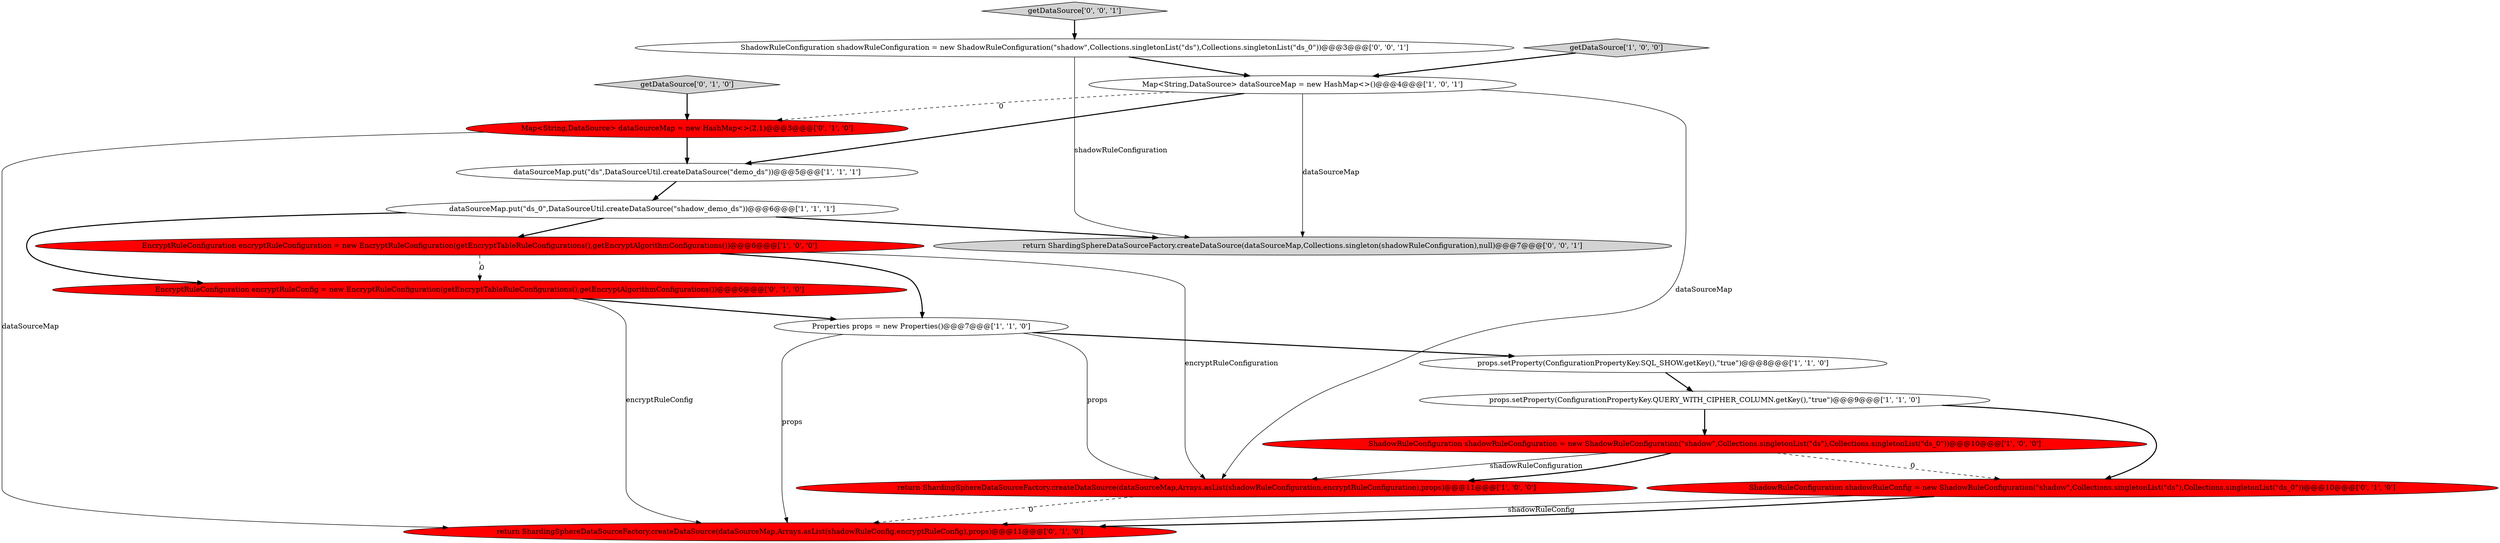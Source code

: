 digraph {
4 [style = filled, label = "getDataSource['1', '0', '0']", fillcolor = lightgray, shape = diamond image = "AAA0AAABBB1BBB"];
10 [style = filled, label = "EncryptRuleConfiguration encryptRuleConfig = new EncryptRuleConfiguration(getEncryptTableRuleConfigurations(),getEncryptAlgorithmConfigurations())@@@6@@@['0', '1', '0']", fillcolor = red, shape = ellipse image = "AAA1AAABBB2BBB"];
12 [style = filled, label = "return ShardingSphereDataSourceFactory.createDataSource(dataSourceMap,Arrays.asList(shadowRuleConfig,encryptRuleConfig),props)@@@11@@@['0', '1', '0']", fillcolor = red, shape = ellipse image = "AAA1AAABBB2BBB"];
11 [style = filled, label = "getDataSource['0', '1', '0']", fillcolor = lightgray, shape = diamond image = "AAA0AAABBB2BBB"];
14 [style = filled, label = "Map<String,DataSource> dataSourceMap = new HashMap<>(2,1)@@@3@@@['0', '1', '0']", fillcolor = red, shape = ellipse image = "AAA1AAABBB2BBB"];
9 [style = filled, label = "Map<String,DataSource> dataSourceMap = new HashMap<>()@@@4@@@['1', '0', '1']", fillcolor = white, shape = ellipse image = "AAA0AAABBB1BBB"];
0 [style = filled, label = "Properties props = new Properties()@@@7@@@['1', '1', '0']", fillcolor = white, shape = ellipse image = "AAA0AAABBB1BBB"];
5 [style = filled, label = "return ShardingSphereDataSourceFactory.createDataSource(dataSourceMap,Arrays.asList(shadowRuleConfiguration,encryptRuleConfiguration),props)@@@11@@@['1', '0', '0']", fillcolor = red, shape = ellipse image = "AAA1AAABBB1BBB"];
1 [style = filled, label = "props.setProperty(ConfigurationPropertyKey.SQL_SHOW.getKey(),\"true\")@@@8@@@['1', '1', '0']", fillcolor = white, shape = ellipse image = "AAA0AAABBB1BBB"];
13 [style = filled, label = "ShadowRuleConfiguration shadowRuleConfig = new ShadowRuleConfiguration(\"shadow\",Collections.singletonList(\"ds\"),Collections.singletonList(\"ds_0\"))@@@10@@@['0', '1', '0']", fillcolor = red, shape = ellipse image = "AAA1AAABBB2BBB"];
8 [style = filled, label = "props.setProperty(ConfigurationPropertyKey.QUERY_WITH_CIPHER_COLUMN.getKey(),\"true\")@@@9@@@['1', '1', '0']", fillcolor = white, shape = ellipse image = "AAA0AAABBB1BBB"];
6 [style = filled, label = "dataSourceMap.put(\"ds\",DataSourceUtil.createDataSource(\"demo_ds\"))@@@5@@@['1', '1', '1']", fillcolor = white, shape = ellipse image = "AAA0AAABBB1BBB"];
7 [style = filled, label = "EncryptRuleConfiguration encryptRuleConfiguration = new EncryptRuleConfiguration(getEncryptTableRuleConfigurations(),getEncryptAlgorithmConfigurations())@@@6@@@['1', '0', '0']", fillcolor = red, shape = ellipse image = "AAA1AAABBB1BBB"];
15 [style = filled, label = "ShadowRuleConfiguration shadowRuleConfiguration = new ShadowRuleConfiguration(\"shadow\",Collections.singletonList(\"ds\"),Collections.singletonList(\"ds_0\"))@@@3@@@['0', '0', '1']", fillcolor = white, shape = ellipse image = "AAA0AAABBB3BBB"];
16 [style = filled, label = "getDataSource['0', '0', '1']", fillcolor = lightgray, shape = diamond image = "AAA0AAABBB3BBB"];
2 [style = filled, label = "ShadowRuleConfiguration shadowRuleConfiguration = new ShadowRuleConfiguration(\"shadow\",Collections.singletonList(\"ds\"),Collections.singletonList(\"ds_0\"))@@@10@@@['1', '0', '0']", fillcolor = red, shape = ellipse image = "AAA1AAABBB1BBB"];
3 [style = filled, label = "dataSourceMap.put(\"ds_0\",DataSourceUtil.createDataSource(\"shadow_demo_ds\"))@@@6@@@['1', '1', '1']", fillcolor = white, shape = ellipse image = "AAA0AAABBB1BBB"];
17 [style = filled, label = "return ShardingSphereDataSourceFactory.createDataSource(dataSourceMap,Collections.singleton(shadowRuleConfiguration),null)@@@7@@@['0', '0', '1']", fillcolor = lightgray, shape = ellipse image = "AAA0AAABBB3BBB"];
4->9 [style = bold, label=""];
6->3 [style = bold, label=""];
16->15 [style = bold, label=""];
5->12 [style = dashed, label="0"];
1->8 [style = bold, label=""];
11->14 [style = bold, label=""];
13->12 [style = solid, label="shadowRuleConfig"];
9->17 [style = solid, label="dataSourceMap"];
0->5 [style = solid, label="props"];
14->12 [style = solid, label="dataSourceMap"];
7->0 [style = bold, label=""];
15->17 [style = solid, label="shadowRuleConfiguration"];
9->6 [style = bold, label=""];
3->10 [style = bold, label=""];
2->5 [style = solid, label="shadowRuleConfiguration"];
10->12 [style = solid, label="encryptRuleConfig"];
13->12 [style = bold, label=""];
0->12 [style = solid, label="props"];
9->14 [style = dashed, label="0"];
8->2 [style = bold, label=""];
3->7 [style = bold, label=""];
15->9 [style = bold, label=""];
2->13 [style = dashed, label="0"];
0->1 [style = bold, label=""];
10->0 [style = bold, label=""];
3->17 [style = bold, label=""];
9->5 [style = solid, label="dataSourceMap"];
7->10 [style = dashed, label="0"];
14->6 [style = bold, label=""];
8->13 [style = bold, label=""];
2->5 [style = bold, label=""];
7->5 [style = solid, label="encryptRuleConfiguration"];
}
